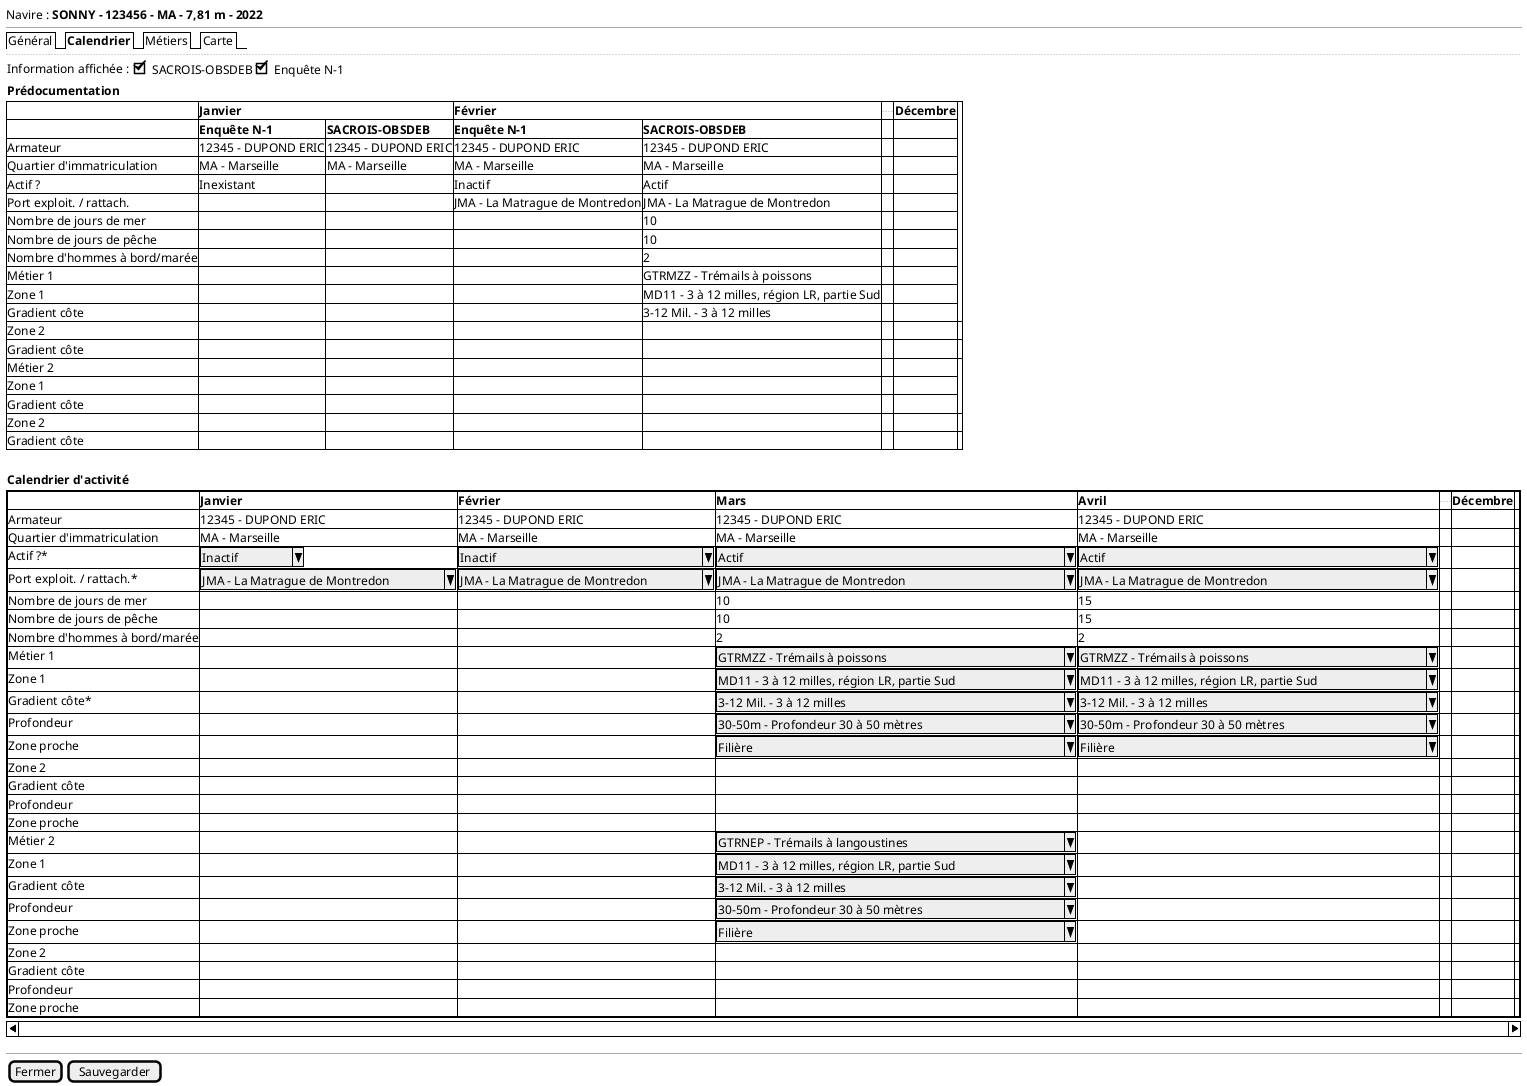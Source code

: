 @startsalt
{
  Navire : <b>SONNY - 123456 - MA - 7,81 m - 2022
  --
  {/ Général | <b>Calendrier | Métiers | Carte}
  ..

  {Information affichée :  {[X]SACROIS-OBSDEB | [X]Enquête N-1 }}
  {<b>Prédocumentation}
  	{#
     . | <b>Janvier | * | <b>Février | * | ... | <b>Décembre
     . | <b>Enquête N-1 | <b>SACROIS-OBSDEB | <b>Enquête N-1 | <b>SACROIS-OBSDEB | . | .
     Armateur | 12345 - DUPOND ERIC | 12345 - DUPOND ERIC | 12345 - DUPOND ERIC | 12345 - DUPOND ERIC | . | .
     Quartier d'immatriculation | MA - Marseille | MA - Marseille | MA - Marseille | MA - Marseille | . | .
     Actif ? | Inexistant | . | Inactif | Actif | . | .
     Port exploit. / rattach. | . | . | JMA - La Matrague de Montredon | JMA - La Matrague de Montredon | . | .
     Nombre de jours de mer | . | . | . | 10 | . | .
     Nombre de jours de pêche | . | . | . | 10 | . | .
     Nombre d'hommes à bord/marée | . | . | . | 2 | . | .
     Métier 1 | . | . | .| GTRMZZ - Trémails à poissons | . | .
     Zone 1 | . | . | .| MD11 - 3 à 12 milles, région LR, partie Sud | . | .
     Gradient côte | . | . | .| 3-12 Mil. - 3 à 12 milles | . | .
     Zone 2 | . | . | . | . | . | . | .
     Gradient côte | . | . | . | . | . | . | .
     Métier 2 | . | . | . | . | . | .
     Zone 1 | . | . | . | . | . | .
     Gradient côte | . | . | . | . | . | .
     Zone 2 | . | . | . | . | . | . | .
     Gradient côte | . | . | . | . | . | . | .
     }
     .

  {<b>Calendrier d'activité}
	{S-
	{#
     . | <b>Janvier | <b>Février | <b>Mars | <b>Avril| ... | <b>Décembre
     Armateur | 12345 - DUPOND ERIC | 12345 - DUPOND ERIC | 12345 - DUPOND ERIC | 12345 - DUPOND ERIC | . | . | .
     Quartier d'immatriculation | MA - Marseille | MA - Marseille | MA - Marseille | MA - Marseille | . | . | .
     Actif ?* | ^Inactif    ^| ^Inactif                       ^| ^Actif                                      ^ | ^Actif                                      ^| . | . | .
     Port exploit. / rattach.* | ^JMA - La Matrague de Montredon^ | ^JMA - La Matrague de Montredon^ | ^JMA - La Matrague de Montredon             ^ | ^JMA - La Matrague de Montredon             ^| . | . | .
     Nombre de jours de mer | . | . | 10 | 15 | . | . | .
     Nombre de jours de pêche | . | . | 10 | 15 | . | . | .
     Nombre d'hommes à bord/marée | . | . | 2 | 2 | . | . | .
     Métier 1 | . | . | ^GTRMZZ - Trémails à poissons               ^ | ^GTRMZZ - Trémails à poissons               ^ | . | . | .
     Zone 1 | . | . | ^MD11 - 3 à 12 milles, région LR, partie Sud^| ^MD11 - 3 à 12 milles, région LR, partie Sud^ | . | . | .
     Gradient côte* | . | . | ^3-12 Mil. - 3 à 12 milles                  ^| ^3-12 Mil. - 3 à 12 milles                  ^ | . | . | .
     Profondeur | . | . | ^30-50m - Profondeur 30 à 50 mètres         ^ | ^30-50m - Profondeur 30 à 50 mètres         ^ | . | . | .
     Zone proche | . | . | ^Filière                                    ^ | ^Filière                                    ^ | . | . | .
     Zone 2 | . | . | . | . | . | .
     Gradient côte | . | . | . | . | . | . | .
     Profondeur | . | . | . | . | . | . | .
     Zone proche | . | . | . | . | . | . | .
     Métier 2 | . | . | ^GTRNEP - Trémails à langoustines           ^ | . | . | . | .
     Zone 1 | . | . | ^MD11 - 3 à 12 milles, région LR, partie Sud^|.| . | . | .
     Gradient côte | . | . | ^3-12 Mil. - 3 à 12 milles                  ^|.| . | . | .
     Profondeur | . | . | ^30-50m - Profondeur 30 à 50 mètres         ^|.| . | . | .
     Zone proche | . | . | ^Filière                                    ^|.| . | . | .
     Zone 2 | . | . | . | . | . | . | .
     Gradient côte | . | . | . | . | . | . | .
     Profondeur | . | . | . | . | . | . | .
     Zone proche | . | . | . | . | . | . | .
    }
    }
  --
  { [Fermer] | [Sauvegarder] }
}
@endsalt